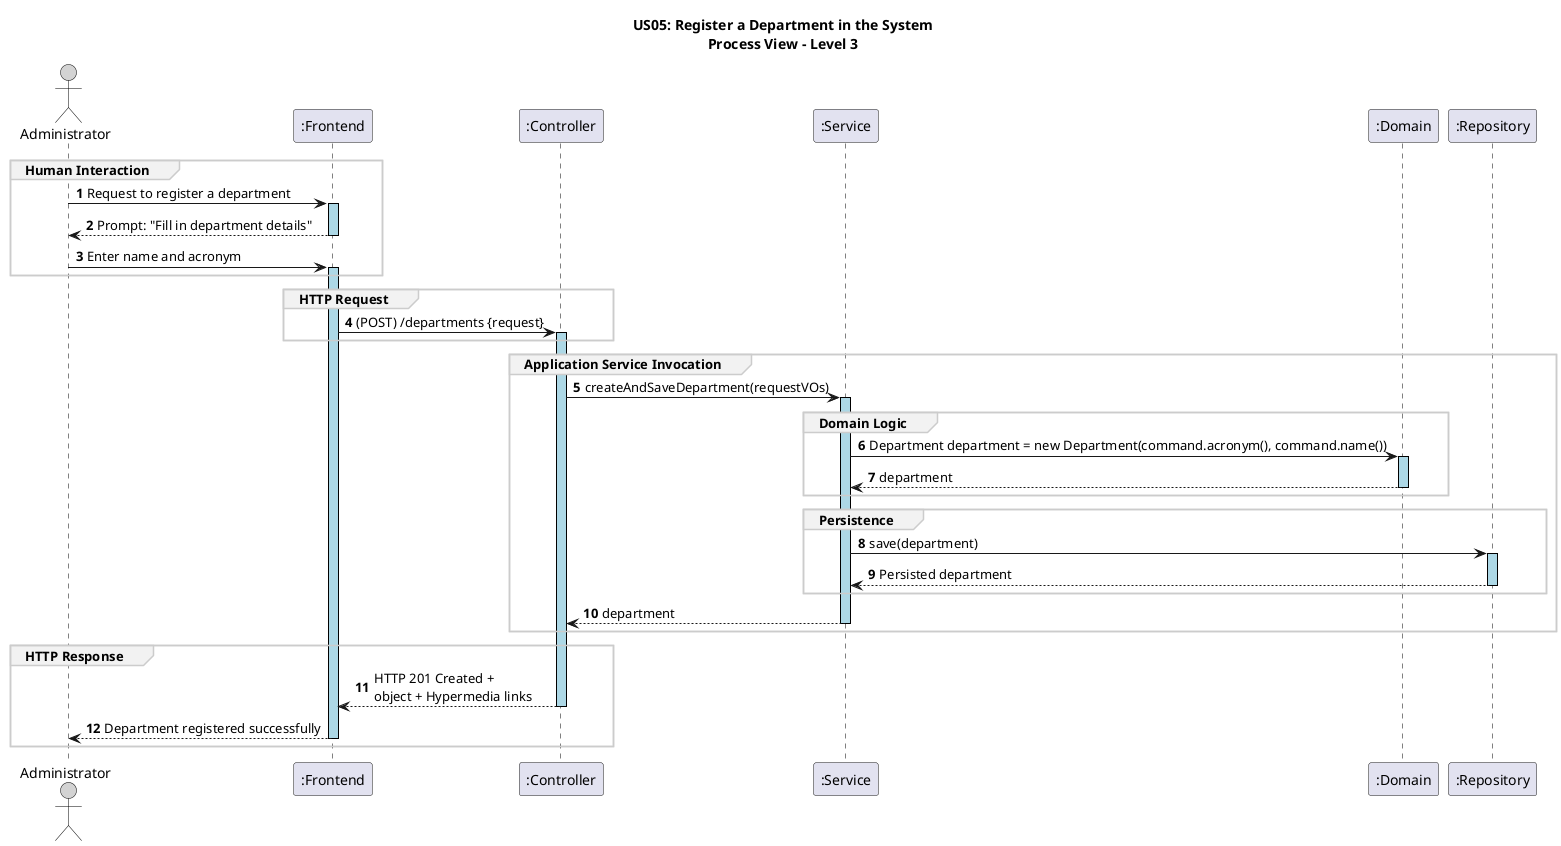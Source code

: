 @startuml
autonumber

skinparam sequence {
    LifelineBorderColor black
    LifelineBackgroundColor LightBlue
    ActorBorderColor black
    ActorBackgroundColor LightGray
    GroupBorderColor #cccccc
    GroupBackgroundColor #f2f2f2
}

title US05: Register a Department in the System\nProcess View – Level 3

actor ADM as "Administrator"
participant ":Frontend" as FE
participant ":Controller" as CT
participant ":Service" as SE
participant ":Domain" as DM
participant ":Repository" as RE

group Human Interaction
ADM -> FE ++: Request to register a department
FE --> ADM --: Prompt: "Fill in department details"
ADM -> FE ++: Enter name and acronym
end group

group HTTP Request
FE -> CT ++: (POST) /departments {request}
end group

group Application Service Invocation
CT -> SE ++: createAndSaveDepartment(requestVOs)

group Domain Logic
SE -> DM ++: Department department = new Department(command.acronym(), command.name())
DM --> SE --: department
end group

group Persistence
SE -> RE ++: save(department)
RE --> SE --: Persisted department
end group

SE --> CT --: department
end group

group HTTP Response
CT --> FE --: HTTP 201 Created + \nobject + Hypermedia links
FE --> ADM --: Department registered successfully
end group

@enduml
